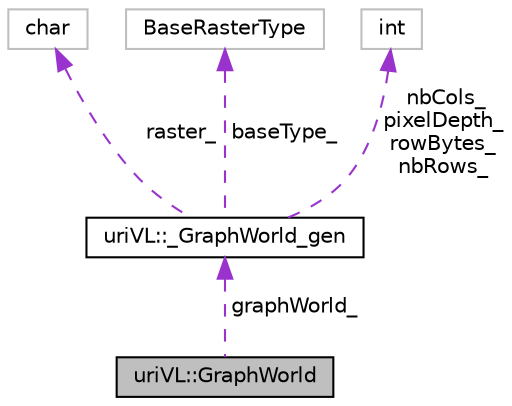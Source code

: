 digraph "uriVL::GraphWorld"
{
  edge [fontname="Helvetica",fontsize="10",labelfontname="Helvetica",labelfontsize="10"];
  node [fontname="Helvetica",fontsize="10",shape=record];
  Node1 [label="uriVL::GraphWorld",height=0.2,width=0.4,color="black", fillcolor="grey75", style="filled", fontcolor="black"];
  Node2 -> Node1 [dir="back",color="darkorchid3",fontsize="10",style="dashed",label=" graphWorld_" ,fontname="Helvetica"];
  Node2 [label="uriVL::_GraphWorld_gen",height=0.2,width=0.4,color="black", fillcolor="white", style="filled",URL="$classuriVL_1_1__GraphWorld__gen.html",tooltip="Implements the _GraphWorld_gen class. "];
  Node3 -> Node2 [dir="back",color="darkorchid3",fontsize="10",style="dashed",label=" raster_" ,fontname="Helvetica"];
  Node3 [label="char",height=0.2,width=0.4,color="grey75", fillcolor="white", style="filled"];
  Node4 -> Node2 [dir="back",color="darkorchid3",fontsize="10",style="dashed",label=" baseType_" ,fontname="Helvetica"];
  Node4 [label="BaseRasterType",height=0.2,width=0.4,color="grey75", fillcolor="white", style="filled"];
  Node5 -> Node2 [dir="back",color="darkorchid3",fontsize="10",style="dashed",label=" nbCols_\npixelDepth_\nrowBytes_\nnbRows_" ,fontname="Helvetica"];
  Node5 [label="int",height=0.2,width=0.4,color="grey75", fillcolor="white", style="filled"];
}
